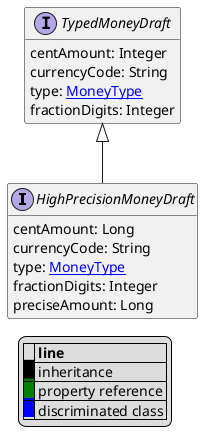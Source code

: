 @startuml

hide empty fields
hide empty methods
legend
|= |= line |
|<back:black>   </back>| inheritance |
|<back:green>   </back>| property reference |
|<back:blue>   </back>| discriminated class |
endlegend
interface HighPrecisionMoneyDraft [[HighPrecisionMoneyDraft.svg]] extends TypedMoneyDraft {
    centAmount: Long
    currencyCode: String
    type: [[MoneyType.svg MoneyType]]
    fractionDigits: Integer
    preciseAmount: Long
}
interface TypedMoneyDraft [[TypedMoneyDraft.svg]]  {
    centAmount: Integer
    currencyCode: String
    type: [[MoneyType.svg MoneyType]]
    fractionDigits: Integer
}





@enduml

